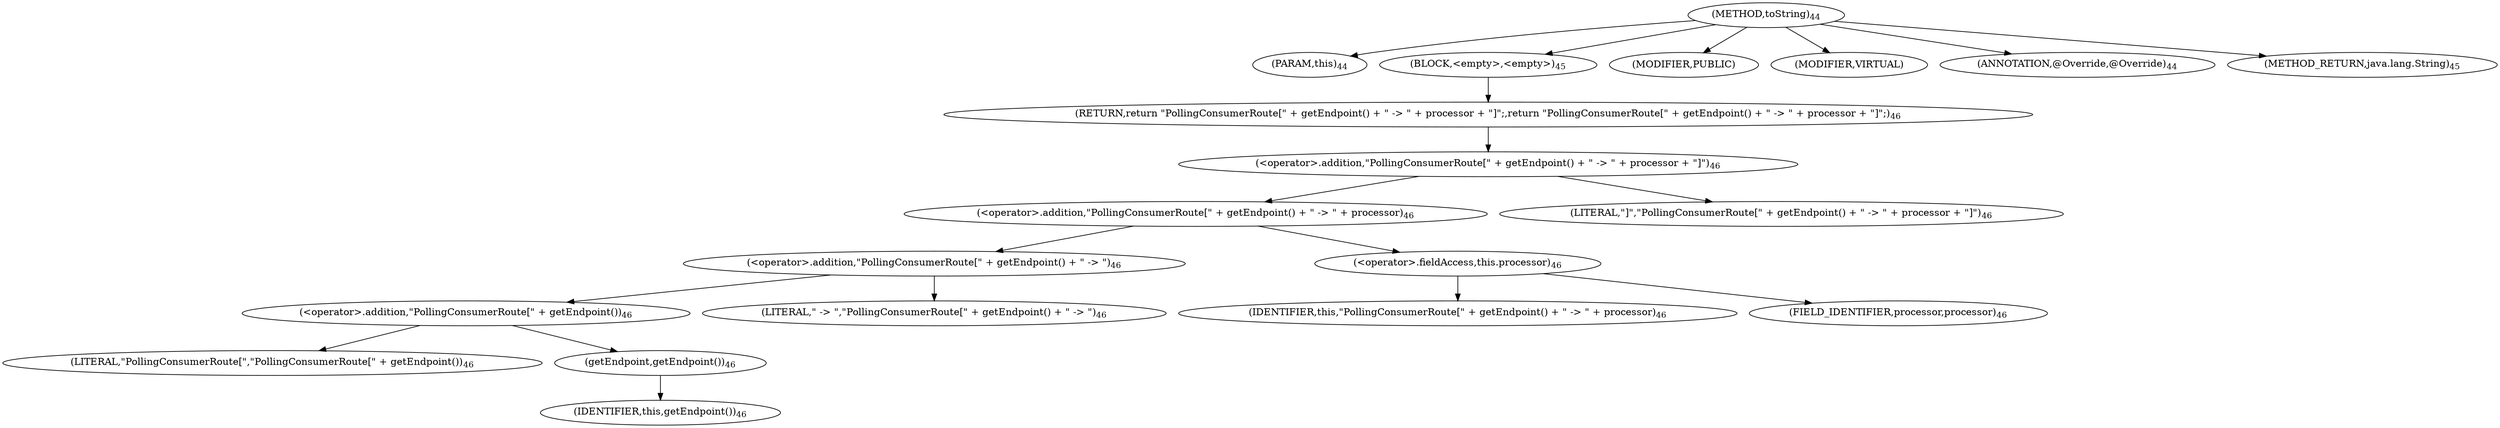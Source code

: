 digraph "toString" {  
"34" [label = <(METHOD,toString)<SUB>44</SUB>> ]
"7" [label = <(PARAM,this)<SUB>44</SUB>> ]
"35" [label = <(BLOCK,&lt;empty&gt;,&lt;empty&gt;)<SUB>45</SUB>> ]
"36" [label = <(RETURN,return &quot;PollingConsumerRoute[&quot; + getEndpoint() + &quot; -&gt; &quot; + processor + &quot;]&quot;;,return &quot;PollingConsumerRoute[&quot; + getEndpoint() + &quot; -&gt; &quot; + processor + &quot;]&quot;;)<SUB>46</SUB>> ]
"37" [label = <(&lt;operator&gt;.addition,&quot;PollingConsumerRoute[&quot; + getEndpoint() + &quot; -&gt; &quot; + processor + &quot;]&quot;)<SUB>46</SUB>> ]
"38" [label = <(&lt;operator&gt;.addition,&quot;PollingConsumerRoute[&quot; + getEndpoint() + &quot; -&gt; &quot; + processor)<SUB>46</SUB>> ]
"39" [label = <(&lt;operator&gt;.addition,&quot;PollingConsumerRoute[&quot; + getEndpoint() + &quot; -&gt; &quot;)<SUB>46</SUB>> ]
"40" [label = <(&lt;operator&gt;.addition,&quot;PollingConsumerRoute[&quot; + getEndpoint())<SUB>46</SUB>> ]
"41" [label = <(LITERAL,&quot;PollingConsumerRoute[&quot;,&quot;PollingConsumerRoute[&quot; + getEndpoint())<SUB>46</SUB>> ]
"42" [label = <(getEndpoint,getEndpoint())<SUB>46</SUB>> ]
"6" [label = <(IDENTIFIER,this,getEndpoint())<SUB>46</SUB>> ]
"43" [label = <(LITERAL,&quot; -&gt; &quot;,&quot;PollingConsumerRoute[&quot; + getEndpoint() + &quot; -&gt; &quot;)<SUB>46</SUB>> ]
"44" [label = <(&lt;operator&gt;.fieldAccess,this.processor)<SUB>46</SUB>> ]
"45" [label = <(IDENTIFIER,this,&quot;PollingConsumerRoute[&quot; + getEndpoint() + &quot; -&gt; &quot; + processor)<SUB>46</SUB>> ]
"46" [label = <(FIELD_IDENTIFIER,processor,processor)<SUB>46</SUB>> ]
"47" [label = <(LITERAL,&quot;]&quot;,&quot;PollingConsumerRoute[&quot; + getEndpoint() + &quot; -&gt; &quot; + processor + &quot;]&quot;)<SUB>46</SUB>> ]
"48" [label = <(MODIFIER,PUBLIC)> ]
"49" [label = <(MODIFIER,VIRTUAL)> ]
"50" [label = <(ANNOTATION,@Override,@Override)<SUB>44</SUB>> ]
"51" [label = <(METHOD_RETURN,java.lang.String)<SUB>45</SUB>> ]
  "34" -> "7" 
  "34" -> "35" 
  "34" -> "48" 
  "34" -> "49" 
  "34" -> "50" 
  "34" -> "51" 
  "35" -> "36" 
  "36" -> "37" 
  "37" -> "38" 
  "37" -> "47" 
  "38" -> "39" 
  "38" -> "44" 
  "39" -> "40" 
  "39" -> "43" 
  "40" -> "41" 
  "40" -> "42" 
  "42" -> "6" 
  "44" -> "45" 
  "44" -> "46" 
}
